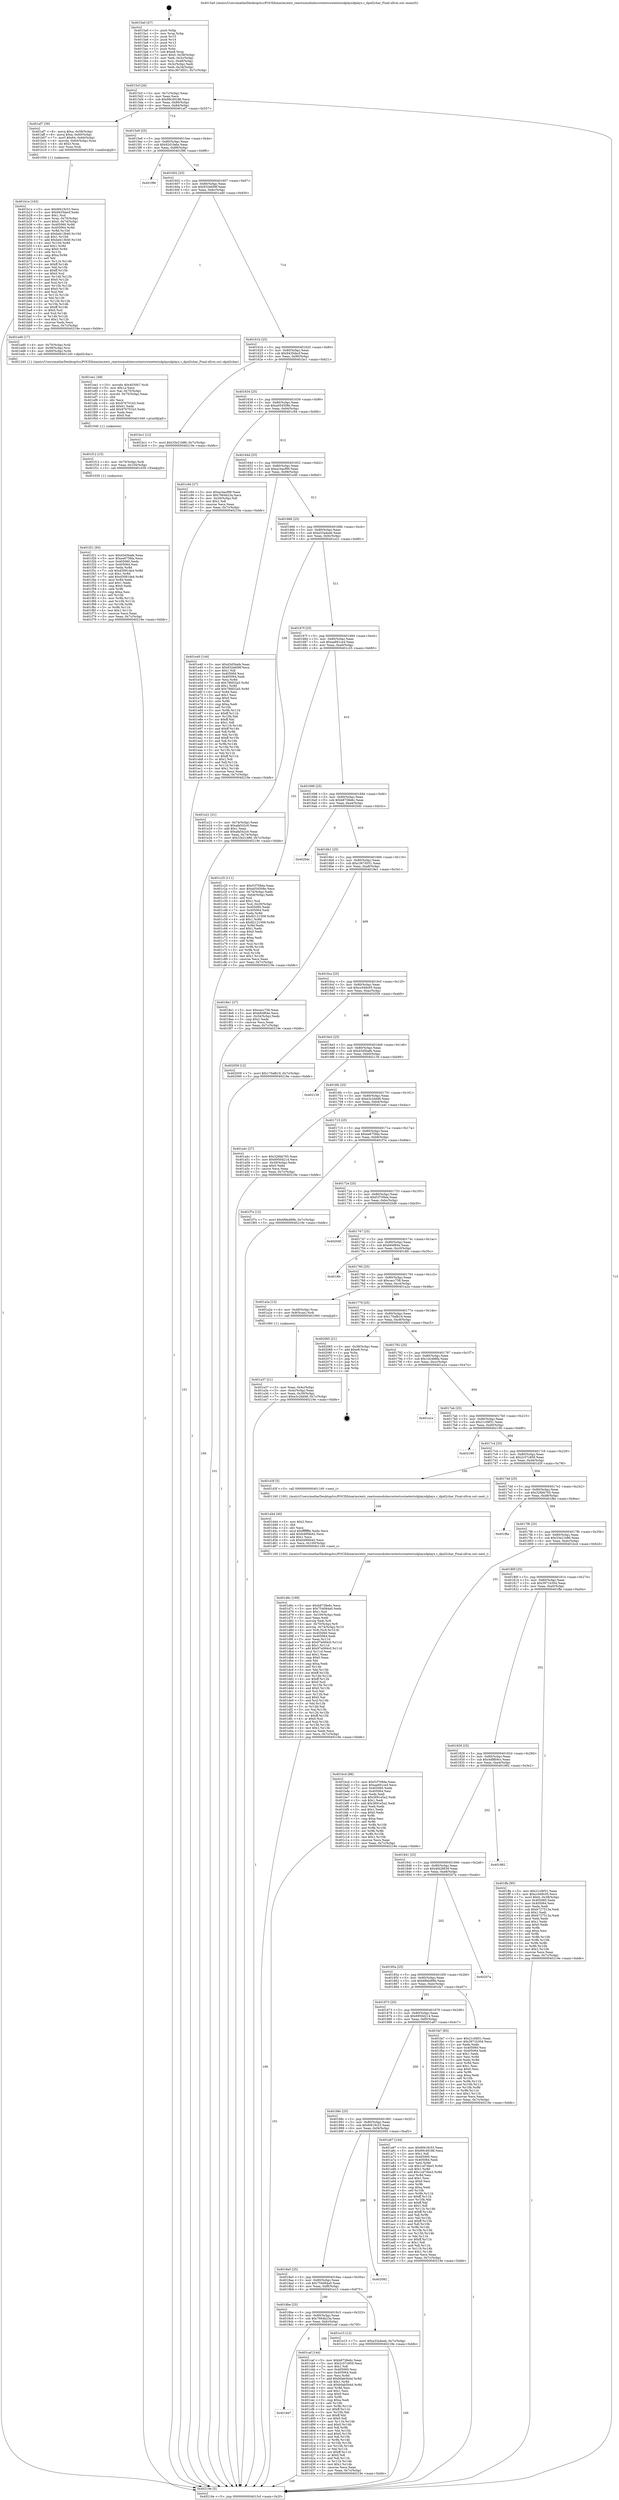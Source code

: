 digraph "0x4015a0" {
  label = "0x4015a0 (/mnt/c/Users/mathe/Desktop/tcc/POCII/binaries/extr_reactosmodulesrostestswinetestsdplayxdplayx.c_dpid2char_Final-ollvm.out::main(0))"
  labelloc = "t"
  node[shape=record]

  Entry [label="",width=0.3,height=0.3,shape=circle,fillcolor=black,style=filled]
  "0x4015cf" [label="{
     0x4015cf [26]\l
     | [instrs]\l
     &nbsp;&nbsp;0x4015cf \<+3\>: mov -0x7c(%rbp),%eax\l
     &nbsp;&nbsp;0x4015d2 \<+2\>: mov %eax,%ecx\l
     &nbsp;&nbsp;0x4015d4 \<+6\>: sub $0x89c49186,%ecx\l
     &nbsp;&nbsp;0x4015da \<+3\>: mov %eax,-0x80(%rbp)\l
     &nbsp;&nbsp;0x4015dd \<+6\>: mov %ecx,-0x84(%rbp)\l
     &nbsp;&nbsp;0x4015e3 \<+6\>: je 0000000000401af7 \<main+0x557\>\l
  }"]
  "0x401af7" [label="{
     0x401af7 [39]\l
     | [instrs]\l
     &nbsp;&nbsp;0x401af7 \<+8\>: movq $0xa,-0x58(%rbp)\l
     &nbsp;&nbsp;0x401aff \<+8\>: movq $0xa,-0x60(%rbp)\l
     &nbsp;&nbsp;0x401b07 \<+7\>: movl $0x64,-0x64(%rbp)\l
     &nbsp;&nbsp;0x401b0e \<+4\>: movslq -0x64(%rbp),%rax\l
     &nbsp;&nbsp;0x401b12 \<+4\>: shl $0x3,%rax\l
     &nbsp;&nbsp;0x401b16 \<+3\>: mov %rax,%rdi\l
     &nbsp;&nbsp;0x401b19 \<+5\>: call 0000000000401050 \<malloc@plt\>\l
     | [calls]\l
     &nbsp;&nbsp;0x401050 \{1\} (unknown)\l
  }"]
  "0x4015e9" [label="{
     0x4015e9 [25]\l
     | [instrs]\l
     &nbsp;&nbsp;0x4015e9 \<+5\>: jmp 00000000004015ee \<main+0x4e\>\l
     &nbsp;&nbsp;0x4015ee \<+3\>: mov -0x80(%rbp),%eax\l
     &nbsp;&nbsp;0x4015f1 \<+5\>: sub $0x92d1fa6a,%eax\l
     &nbsp;&nbsp;0x4015f6 \<+6\>: mov %eax,-0x88(%rbp)\l
     &nbsp;&nbsp;0x4015fc \<+6\>: je 0000000000401f96 \<main+0x9f6\>\l
  }"]
  Exit [label="",width=0.3,height=0.3,shape=circle,fillcolor=black,style=filled,peripheries=2]
  "0x401f96" [label="{
     0x401f96\l
  }", style=dashed]
  "0x401602" [label="{
     0x401602 [25]\l
     | [instrs]\l
     &nbsp;&nbsp;0x401602 \<+5\>: jmp 0000000000401607 \<main+0x67\>\l
     &nbsp;&nbsp;0x401607 \<+3\>: mov -0x80(%rbp),%eax\l
     &nbsp;&nbsp;0x40160a \<+5\>: sub $0x932e609f,%eax\l
     &nbsp;&nbsp;0x40160f \<+6\>: mov %eax,-0x8c(%rbp)\l
     &nbsp;&nbsp;0x401615 \<+6\>: je 0000000000401ed0 \<main+0x930\>\l
  }"]
  "0x401f21" [label="{
     0x401f21 [93]\l
     | [instrs]\l
     &nbsp;&nbsp;0x401f21 \<+5\>: mov $0xd3d5bafe,%eax\l
     &nbsp;&nbsp;0x401f26 \<+5\>: mov $0xee675fda,%ecx\l
     &nbsp;&nbsp;0x401f2b \<+7\>: mov 0x405060,%edx\l
     &nbsp;&nbsp;0x401f32 \<+7\>: mov 0x405064,%esi\l
     &nbsp;&nbsp;0x401f39 \<+3\>: mov %edx,%r8d\l
     &nbsp;&nbsp;0x401f3c \<+7\>: sub $0xd3081de4,%r8d\l
     &nbsp;&nbsp;0x401f43 \<+4\>: sub $0x1,%r8d\l
     &nbsp;&nbsp;0x401f47 \<+7\>: add $0xd3081de4,%r8d\l
     &nbsp;&nbsp;0x401f4e \<+4\>: imul %r8d,%edx\l
     &nbsp;&nbsp;0x401f52 \<+3\>: and $0x1,%edx\l
     &nbsp;&nbsp;0x401f55 \<+3\>: cmp $0x0,%edx\l
     &nbsp;&nbsp;0x401f58 \<+4\>: sete %r9b\l
     &nbsp;&nbsp;0x401f5c \<+3\>: cmp $0xa,%esi\l
     &nbsp;&nbsp;0x401f5f \<+4\>: setl %r10b\l
     &nbsp;&nbsp;0x401f63 \<+3\>: mov %r9b,%r11b\l
     &nbsp;&nbsp;0x401f66 \<+3\>: and %r10b,%r11b\l
     &nbsp;&nbsp;0x401f69 \<+3\>: xor %r10b,%r9b\l
     &nbsp;&nbsp;0x401f6c \<+3\>: or %r9b,%r11b\l
     &nbsp;&nbsp;0x401f6f \<+4\>: test $0x1,%r11b\l
     &nbsp;&nbsp;0x401f73 \<+3\>: cmovne %ecx,%eax\l
     &nbsp;&nbsp;0x401f76 \<+3\>: mov %eax,-0x7c(%rbp)\l
     &nbsp;&nbsp;0x401f79 \<+5\>: jmp 000000000040219e \<main+0xbfe\>\l
  }"]
  "0x401ed0" [label="{
     0x401ed0 [17]\l
     | [instrs]\l
     &nbsp;&nbsp;0x401ed0 \<+4\>: mov -0x70(%rbp),%rdi\l
     &nbsp;&nbsp;0x401ed4 \<+4\>: mov -0x58(%rbp),%rsi\l
     &nbsp;&nbsp;0x401ed8 \<+4\>: mov -0x60(%rbp),%rdx\l
     &nbsp;&nbsp;0x401edc \<+5\>: call 0000000000401240 \<dpid2char\>\l
     | [calls]\l
     &nbsp;&nbsp;0x401240 \{1\} (/mnt/c/Users/mathe/Desktop/tcc/POCII/binaries/extr_reactosmodulesrostestswinetestsdplayxdplayx.c_dpid2char_Final-ollvm.out::dpid2char)\l
  }"]
  "0x40161b" [label="{
     0x40161b [25]\l
     | [instrs]\l
     &nbsp;&nbsp;0x40161b \<+5\>: jmp 0000000000401620 \<main+0x80\>\l
     &nbsp;&nbsp;0x401620 \<+3\>: mov -0x80(%rbp),%eax\l
     &nbsp;&nbsp;0x401623 \<+5\>: sub $0x9435decf,%eax\l
     &nbsp;&nbsp;0x401628 \<+6\>: mov %eax,-0x90(%rbp)\l
     &nbsp;&nbsp;0x40162e \<+6\>: je 0000000000401bc1 \<main+0x621\>\l
  }"]
  "0x401f12" [label="{
     0x401f12 [15]\l
     | [instrs]\l
     &nbsp;&nbsp;0x401f12 \<+4\>: mov -0x70(%rbp),%rdi\l
     &nbsp;&nbsp;0x401f16 \<+6\>: mov %eax,-0x104(%rbp)\l
     &nbsp;&nbsp;0x401f1c \<+5\>: call 0000000000401030 \<free@plt\>\l
     | [calls]\l
     &nbsp;&nbsp;0x401030 \{1\} (unknown)\l
  }"]
  "0x401bc1" [label="{
     0x401bc1 [12]\l
     | [instrs]\l
     &nbsp;&nbsp;0x401bc1 \<+7\>: movl $0x33e21b86,-0x7c(%rbp)\l
     &nbsp;&nbsp;0x401bc8 \<+5\>: jmp 000000000040219e \<main+0xbfe\>\l
  }"]
  "0x401634" [label="{
     0x401634 [25]\l
     | [instrs]\l
     &nbsp;&nbsp;0x401634 \<+5\>: jmp 0000000000401639 \<main+0x99\>\l
     &nbsp;&nbsp;0x401639 \<+3\>: mov -0x80(%rbp),%eax\l
     &nbsp;&nbsp;0x40163c \<+5\>: sub $0xa054508e,%eax\l
     &nbsp;&nbsp;0x401641 \<+6\>: mov %eax,-0x94(%rbp)\l
     &nbsp;&nbsp;0x401647 \<+6\>: je 0000000000401c94 \<main+0x6f4\>\l
  }"]
  "0x401ee1" [label="{
     0x401ee1 [49]\l
     | [instrs]\l
     &nbsp;&nbsp;0x401ee1 \<+10\>: movabs $0x4030b7,%rdi\l
     &nbsp;&nbsp;0x401eeb \<+5\>: mov $0x1a,%ecx\l
     &nbsp;&nbsp;0x401ef0 \<+3\>: mov %al,-0x75(%rbp)\l
     &nbsp;&nbsp;0x401ef3 \<+4\>: movsbl -0x75(%rbp),%eax\l
     &nbsp;&nbsp;0x401ef7 \<+1\>: cltd\l
     &nbsp;&nbsp;0x401ef8 \<+2\>: idiv %ecx\l
     &nbsp;&nbsp;0x401efa \<+6\>: sub $0x976701b3,%edx\l
     &nbsp;&nbsp;0x401f00 \<+3\>: add $0x61,%edx\l
     &nbsp;&nbsp;0x401f03 \<+6\>: add $0x976701b3,%edx\l
     &nbsp;&nbsp;0x401f09 \<+2\>: mov %edx,%esi\l
     &nbsp;&nbsp;0x401f0b \<+2\>: mov $0x0,%al\l
     &nbsp;&nbsp;0x401f0d \<+5\>: call 0000000000401040 \<printf@plt\>\l
     | [calls]\l
     &nbsp;&nbsp;0x401040 \{1\} (unknown)\l
  }"]
  "0x401c94" [label="{
     0x401c94 [27]\l
     | [instrs]\l
     &nbsp;&nbsp;0x401c94 \<+5\>: mov $0xa24acf99,%eax\l
     &nbsp;&nbsp;0x401c99 \<+5\>: mov $0x7664b23a,%ecx\l
     &nbsp;&nbsp;0x401c9e \<+3\>: mov -0x29(%rbp),%dl\l
     &nbsp;&nbsp;0x401ca1 \<+3\>: test $0x1,%dl\l
     &nbsp;&nbsp;0x401ca4 \<+3\>: cmovne %ecx,%eax\l
     &nbsp;&nbsp;0x401ca7 \<+3\>: mov %eax,-0x7c(%rbp)\l
     &nbsp;&nbsp;0x401caa \<+5\>: jmp 000000000040219e \<main+0xbfe\>\l
  }"]
  "0x40164d" [label="{
     0x40164d [25]\l
     | [instrs]\l
     &nbsp;&nbsp;0x40164d \<+5\>: jmp 0000000000401652 \<main+0xb2\>\l
     &nbsp;&nbsp;0x401652 \<+3\>: mov -0x80(%rbp),%eax\l
     &nbsp;&nbsp;0x401655 \<+5\>: sub $0xa24acf99,%eax\l
     &nbsp;&nbsp;0x40165a \<+6\>: mov %eax,-0x98(%rbp)\l
     &nbsp;&nbsp;0x401660 \<+6\>: je 0000000000401e40 \<main+0x8a0\>\l
  }"]
  "0x401d6c" [label="{
     0x401d6c [169]\l
     | [instrs]\l
     &nbsp;&nbsp;0x401d6c \<+5\>: mov $0xb8738e6c,%ecx\l
     &nbsp;&nbsp;0x401d71 \<+5\>: mov $0x754084a0,%edx\l
     &nbsp;&nbsp;0x401d76 \<+3\>: mov $0x1,%sil\l
     &nbsp;&nbsp;0x401d79 \<+6\>: mov -0x100(%rbp),%edi\l
     &nbsp;&nbsp;0x401d7f \<+3\>: imul %eax,%edi\l
     &nbsp;&nbsp;0x401d82 \<+3\>: movslq %edi,%r8\l
     &nbsp;&nbsp;0x401d85 \<+4\>: mov -0x70(%rbp),%r9\l
     &nbsp;&nbsp;0x401d89 \<+4\>: movslq -0x74(%rbp),%r10\l
     &nbsp;&nbsp;0x401d8d \<+4\>: mov %r8,(%r9,%r10,8)\l
     &nbsp;&nbsp;0x401d91 \<+7\>: mov 0x405060,%eax\l
     &nbsp;&nbsp;0x401d98 \<+7\>: mov 0x405064,%edi\l
     &nbsp;&nbsp;0x401d9f \<+3\>: mov %eax,%r11d\l
     &nbsp;&nbsp;0x401da2 \<+7\>: sub $0x97a094c0,%r11d\l
     &nbsp;&nbsp;0x401da9 \<+4\>: sub $0x1,%r11d\l
     &nbsp;&nbsp;0x401dad \<+7\>: add $0x97a094c0,%r11d\l
     &nbsp;&nbsp;0x401db4 \<+4\>: imul %r11d,%eax\l
     &nbsp;&nbsp;0x401db8 \<+3\>: and $0x1,%eax\l
     &nbsp;&nbsp;0x401dbb \<+3\>: cmp $0x0,%eax\l
     &nbsp;&nbsp;0x401dbe \<+3\>: sete %bl\l
     &nbsp;&nbsp;0x401dc1 \<+3\>: cmp $0xa,%edi\l
     &nbsp;&nbsp;0x401dc4 \<+4\>: setl %r14b\l
     &nbsp;&nbsp;0x401dc8 \<+3\>: mov %bl,%r15b\l
     &nbsp;&nbsp;0x401dcb \<+4\>: xor $0xff,%r15b\l
     &nbsp;&nbsp;0x401dcf \<+3\>: mov %r14b,%r12b\l
     &nbsp;&nbsp;0x401dd2 \<+4\>: xor $0xff,%r12b\l
     &nbsp;&nbsp;0x401dd6 \<+4\>: xor $0x0,%sil\l
     &nbsp;&nbsp;0x401dda \<+3\>: mov %r15b,%r13b\l
     &nbsp;&nbsp;0x401ddd \<+4\>: and $0x0,%r13b\l
     &nbsp;&nbsp;0x401de1 \<+3\>: and %sil,%bl\l
     &nbsp;&nbsp;0x401de4 \<+3\>: mov %r12b,%al\l
     &nbsp;&nbsp;0x401de7 \<+2\>: and $0x0,%al\l
     &nbsp;&nbsp;0x401de9 \<+3\>: and %sil,%r14b\l
     &nbsp;&nbsp;0x401dec \<+3\>: or %bl,%r13b\l
     &nbsp;&nbsp;0x401def \<+3\>: or %r14b,%al\l
     &nbsp;&nbsp;0x401df2 \<+3\>: xor %al,%r13b\l
     &nbsp;&nbsp;0x401df5 \<+3\>: or %r12b,%r15b\l
     &nbsp;&nbsp;0x401df8 \<+4\>: xor $0xff,%r15b\l
     &nbsp;&nbsp;0x401dfc \<+4\>: or $0x0,%sil\l
     &nbsp;&nbsp;0x401e00 \<+3\>: and %sil,%r15b\l
     &nbsp;&nbsp;0x401e03 \<+3\>: or %r15b,%r13b\l
     &nbsp;&nbsp;0x401e06 \<+4\>: test $0x1,%r13b\l
     &nbsp;&nbsp;0x401e0a \<+3\>: cmovne %edx,%ecx\l
     &nbsp;&nbsp;0x401e0d \<+3\>: mov %ecx,-0x7c(%rbp)\l
     &nbsp;&nbsp;0x401e10 \<+5\>: jmp 000000000040219e \<main+0xbfe\>\l
  }"]
  "0x401e40" [label="{
     0x401e40 [144]\l
     | [instrs]\l
     &nbsp;&nbsp;0x401e40 \<+5\>: mov $0xd3d5bafe,%eax\l
     &nbsp;&nbsp;0x401e45 \<+5\>: mov $0x932e609f,%ecx\l
     &nbsp;&nbsp;0x401e4a \<+2\>: mov $0x1,%dl\l
     &nbsp;&nbsp;0x401e4c \<+7\>: mov 0x405060,%esi\l
     &nbsp;&nbsp;0x401e53 \<+7\>: mov 0x405064,%edi\l
     &nbsp;&nbsp;0x401e5a \<+3\>: mov %esi,%r8d\l
     &nbsp;&nbsp;0x401e5d \<+7\>: sub $0x78fd52a5,%r8d\l
     &nbsp;&nbsp;0x401e64 \<+4\>: sub $0x1,%r8d\l
     &nbsp;&nbsp;0x401e68 \<+7\>: add $0x78fd52a5,%r8d\l
     &nbsp;&nbsp;0x401e6f \<+4\>: imul %r8d,%esi\l
     &nbsp;&nbsp;0x401e73 \<+3\>: and $0x1,%esi\l
     &nbsp;&nbsp;0x401e76 \<+3\>: cmp $0x0,%esi\l
     &nbsp;&nbsp;0x401e79 \<+4\>: sete %r9b\l
     &nbsp;&nbsp;0x401e7d \<+3\>: cmp $0xa,%edi\l
     &nbsp;&nbsp;0x401e80 \<+4\>: setl %r10b\l
     &nbsp;&nbsp;0x401e84 \<+3\>: mov %r9b,%r11b\l
     &nbsp;&nbsp;0x401e87 \<+4\>: xor $0xff,%r11b\l
     &nbsp;&nbsp;0x401e8b \<+3\>: mov %r10b,%bl\l
     &nbsp;&nbsp;0x401e8e \<+3\>: xor $0xff,%bl\l
     &nbsp;&nbsp;0x401e91 \<+3\>: xor $0x1,%dl\l
     &nbsp;&nbsp;0x401e94 \<+3\>: mov %r11b,%r14b\l
     &nbsp;&nbsp;0x401e97 \<+4\>: and $0xff,%r14b\l
     &nbsp;&nbsp;0x401e9b \<+3\>: and %dl,%r9b\l
     &nbsp;&nbsp;0x401e9e \<+3\>: mov %bl,%r15b\l
     &nbsp;&nbsp;0x401ea1 \<+4\>: and $0xff,%r15b\l
     &nbsp;&nbsp;0x401ea5 \<+3\>: and %dl,%r10b\l
     &nbsp;&nbsp;0x401ea8 \<+3\>: or %r9b,%r14b\l
     &nbsp;&nbsp;0x401eab \<+3\>: or %r10b,%r15b\l
     &nbsp;&nbsp;0x401eae \<+3\>: xor %r15b,%r14b\l
     &nbsp;&nbsp;0x401eb1 \<+3\>: or %bl,%r11b\l
     &nbsp;&nbsp;0x401eb4 \<+4\>: xor $0xff,%r11b\l
     &nbsp;&nbsp;0x401eb8 \<+3\>: or $0x1,%dl\l
     &nbsp;&nbsp;0x401ebb \<+3\>: and %dl,%r11b\l
     &nbsp;&nbsp;0x401ebe \<+3\>: or %r11b,%r14b\l
     &nbsp;&nbsp;0x401ec1 \<+4\>: test $0x1,%r14b\l
     &nbsp;&nbsp;0x401ec5 \<+3\>: cmovne %ecx,%eax\l
     &nbsp;&nbsp;0x401ec8 \<+3\>: mov %eax,-0x7c(%rbp)\l
     &nbsp;&nbsp;0x401ecb \<+5\>: jmp 000000000040219e \<main+0xbfe\>\l
  }"]
  "0x401666" [label="{
     0x401666 [25]\l
     | [instrs]\l
     &nbsp;&nbsp;0x401666 \<+5\>: jmp 000000000040166b \<main+0xcb\>\l
     &nbsp;&nbsp;0x40166b \<+3\>: mov -0x80(%rbp),%eax\l
     &nbsp;&nbsp;0x40166e \<+5\>: sub $0xa33a4eab,%eax\l
     &nbsp;&nbsp;0x401673 \<+6\>: mov %eax,-0x9c(%rbp)\l
     &nbsp;&nbsp;0x401679 \<+6\>: je 0000000000401e21 \<main+0x881\>\l
  }"]
  "0x401d44" [label="{
     0x401d44 [40]\l
     | [instrs]\l
     &nbsp;&nbsp;0x401d44 \<+5\>: mov $0x2,%ecx\l
     &nbsp;&nbsp;0x401d49 \<+1\>: cltd\l
     &nbsp;&nbsp;0x401d4a \<+2\>: idiv %ecx\l
     &nbsp;&nbsp;0x401d4c \<+6\>: imul $0xfffffffe,%edx,%ecx\l
     &nbsp;&nbsp;0x401d52 \<+6\>: add $0xb49f4b42,%ecx\l
     &nbsp;&nbsp;0x401d58 \<+3\>: add $0x1,%ecx\l
     &nbsp;&nbsp;0x401d5b \<+6\>: sub $0xb49f4b42,%ecx\l
     &nbsp;&nbsp;0x401d61 \<+6\>: mov %ecx,-0x100(%rbp)\l
     &nbsp;&nbsp;0x401d67 \<+5\>: call 0000000000401160 \<next_i\>\l
     | [calls]\l
     &nbsp;&nbsp;0x401160 \{100\} (/mnt/c/Users/mathe/Desktop/tcc/POCII/binaries/extr_reactosmodulesrostestswinetestsdplayxdplayx.c_dpid2char_Final-ollvm.out::next_i)\l
  }"]
  "0x401e21" [label="{
     0x401e21 [31]\l
     | [instrs]\l
     &nbsp;&nbsp;0x401e21 \<+3\>: mov -0x74(%rbp),%eax\l
     &nbsp;&nbsp;0x401e24 \<+5\>: sub $0xafa542c0,%eax\l
     &nbsp;&nbsp;0x401e29 \<+3\>: add $0x1,%eax\l
     &nbsp;&nbsp;0x401e2c \<+5\>: add $0xafa542c0,%eax\l
     &nbsp;&nbsp;0x401e31 \<+3\>: mov %eax,-0x74(%rbp)\l
     &nbsp;&nbsp;0x401e34 \<+7\>: movl $0x33e21b86,-0x7c(%rbp)\l
     &nbsp;&nbsp;0x401e3b \<+5\>: jmp 000000000040219e \<main+0xbfe\>\l
  }"]
  "0x40167f" [label="{
     0x40167f [25]\l
     | [instrs]\l
     &nbsp;&nbsp;0x40167f \<+5\>: jmp 0000000000401684 \<main+0xe4\>\l
     &nbsp;&nbsp;0x401684 \<+3\>: mov -0x80(%rbp),%eax\l
     &nbsp;&nbsp;0x401687 \<+5\>: sub $0xaa691ce4,%eax\l
     &nbsp;&nbsp;0x40168c \<+6\>: mov %eax,-0xa0(%rbp)\l
     &nbsp;&nbsp;0x401692 \<+6\>: je 0000000000401c25 \<main+0x685\>\l
  }"]
  "0x4018d7" [label="{
     0x4018d7\l
  }", style=dashed]
  "0x401c25" [label="{
     0x401c25 [111]\l
     | [instrs]\l
     &nbsp;&nbsp;0x401c25 \<+5\>: mov $0xf1f709da,%eax\l
     &nbsp;&nbsp;0x401c2a \<+5\>: mov $0xa054508e,%ecx\l
     &nbsp;&nbsp;0x401c2f \<+3\>: mov -0x74(%rbp),%edx\l
     &nbsp;&nbsp;0x401c32 \<+3\>: cmp -0x64(%rbp),%edx\l
     &nbsp;&nbsp;0x401c35 \<+4\>: setl %sil\l
     &nbsp;&nbsp;0x401c39 \<+4\>: and $0x1,%sil\l
     &nbsp;&nbsp;0x401c3d \<+4\>: mov %sil,-0x29(%rbp)\l
     &nbsp;&nbsp;0x401c41 \<+7\>: mov 0x405060,%edx\l
     &nbsp;&nbsp;0x401c48 \<+7\>: mov 0x405064,%edi\l
     &nbsp;&nbsp;0x401c4f \<+3\>: mov %edx,%r8d\l
     &nbsp;&nbsp;0x401c52 \<+7\>: add $0x82121509,%r8d\l
     &nbsp;&nbsp;0x401c59 \<+4\>: sub $0x1,%r8d\l
     &nbsp;&nbsp;0x401c5d \<+7\>: sub $0x82121509,%r8d\l
     &nbsp;&nbsp;0x401c64 \<+4\>: imul %r8d,%edx\l
     &nbsp;&nbsp;0x401c68 \<+3\>: and $0x1,%edx\l
     &nbsp;&nbsp;0x401c6b \<+3\>: cmp $0x0,%edx\l
     &nbsp;&nbsp;0x401c6e \<+4\>: sete %sil\l
     &nbsp;&nbsp;0x401c72 \<+3\>: cmp $0xa,%edi\l
     &nbsp;&nbsp;0x401c75 \<+4\>: setl %r9b\l
     &nbsp;&nbsp;0x401c79 \<+3\>: mov %sil,%r10b\l
     &nbsp;&nbsp;0x401c7c \<+3\>: and %r9b,%r10b\l
     &nbsp;&nbsp;0x401c7f \<+3\>: xor %r9b,%sil\l
     &nbsp;&nbsp;0x401c82 \<+3\>: or %sil,%r10b\l
     &nbsp;&nbsp;0x401c85 \<+4\>: test $0x1,%r10b\l
     &nbsp;&nbsp;0x401c89 \<+3\>: cmovne %ecx,%eax\l
     &nbsp;&nbsp;0x401c8c \<+3\>: mov %eax,-0x7c(%rbp)\l
     &nbsp;&nbsp;0x401c8f \<+5\>: jmp 000000000040219e \<main+0xbfe\>\l
  }"]
  "0x401698" [label="{
     0x401698 [25]\l
     | [instrs]\l
     &nbsp;&nbsp;0x401698 \<+5\>: jmp 000000000040169d \<main+0xfd\>\l
     &nbsp;&nbsp;0x40169d \<+3\>: mov -0x80(%rbp),%eax\l
     &nbsp;&nbsp;0x4016a0 \<+5\>: sub $0xb8738e6c,%eax\l
     &nbsp;&nbsp;0x4016a5 \<+6\>: mov %eax,-0xa4(%rbp)\l
     &nbsp;&nbsp;0x4016ab \<+6\>: je 00000000004020dc \<main+0xb3c\>\l
  }"]
  "0x401caf" [label="{
     0x401caf [144]\l
     | [instrs]\l
     &nbsp;&nbsp;0x401caf \<+5\>: mov $0xb8738e6c,%eax\l
     &nbsp;&nbsp;0x401cb4 \<+5\>: mov $0x2c57c859,%ecx\l
     &nbsp;&nbsp;0x401cb9 \<+2\>: mov $0x1,%dl\l
     &nbsp;&nbsp;0x401cbb \<+7\>: mov 0x405060,%esi\l
     &nbsp;&nbsp;0x401cc2 \<+7\>: mov 0x405064,%edi\l
     &nbsp;&nbsp;0x401cc9 \<+3\>: mov %esi,%r8d\l
     &nbsp;&nbsp;0x401ccc \<+7\>: add $0xb0ab5b4d,%r8d\l
     &nbsp;&nbsp;0x401cd3 \<+4\>: sub $0x1,%r8d\l
     &nbsp;&nbsp;0x401cd7 \<+7\>: sub $0xb0ab5b4d,%r8d\l
     &nbsp;&nbsp;0x401cde \<+4\>: imul %r8d,%esi\l
     &nbsp;&nbsp;0x401ce2 \<+3\>: and $0x1,%esi\l
     &nbsp;&nbsp;0x401ce5 \<+3\>: cmp $0x0,%esi\l
     &nbsp;&nbsp;0x401ce8 \<+4\>: sete %r9b\l
     &nbsp;&nbsp;0x401cec \<+3\>: cmp $0xa,%edi\l
     &nbsp;&nbsp;0x401cef \<+4\>: setl %r10b\l
     &nbsp;&nbsp;0x401cf3 \<+3\>: mov %r9b,%r11b\l
     &nbsp;&nbsp;0x401cf6 \<+4\>: xor $0xff,%r11b\l
     &nbsp;&nbsp;0x401cfa \<+3\>: mov %r10b,%bl\l
     &nbsp;&nbsp;0x401cfd \<+3\>: xor $0xff,%bl\l
     &nbsp;&nbsp;0x401d00 \<+3\>: xor $0x0,%dl\l
     &nbsp;&nbsp;0x401d03 \<+3\>: mov %r11b,%r14b\l
     &nbsp;&nbsp;0x401d06 \<+4\>: and $0x0,%r14b\l
     &nbsp;&nbsp;0x401d0a \<+3\>: and %dl,%r9b\l
     &nbsp;&nbsp;0x401d0d \<+3\>: mov %bl,%r15b\l
     &nbsp;&nbsp;0x401d10 \<+4\>: and $0x0,%r15b\l
     &nbsp;&nbsp;0x401d14 \<+3\>: and %dl,%r10b\l
     &nbsp;&nbsp;0x401d17 \<+3\>: or %r9b,%r14b\l
     &nbsp;&nbsp;0x401d1a \<+3\>: or %r10b,%r15b\l
     &nbsp;&nbsp;0x401d1d \<+3\>: xor %r15b,%r14b\l
     &nbsp;&nbsp;0x401d20 \<+3\>: or %bl,%r11b\l
     &nbsp;&nbsp;0x401d23 \<+4\>: xor $0xff,%r11b\l
     &nbsp;&nbsp;0x401d27 \<+3\>: or $0x0,%dl\l
     &nbsp;&nbsp;0x401d2a \<+3\>: and %dl,%r11b\l
     &nbsp;&nbsp;0x401d2d \<+3\>: or %r11b,%r14b\l
     &nbsp;&nbsp;0x401d30 \<+4\>: test $0x1,%r14b\l
     &nbsp;&nbsp;0x401d34 \<+3\>: cmovne %ecx,%eax\l
     &nbsp;&nbsp;0x401d37 \<+3\>: mov %eax,-0x7c(%rbp)\l
     &nbsp;&nbsp;0x401d3a \<+5\>: jmp 000000000040219e \<main+0xbfe\>\l
  }"]
  "0x4020dc" [label="{
     0x4020dc\l
  }", style=dashed]
  "0x4016b1" [label="{
     0x4016b1 [25]\l
     | [instrs]\l
     &nbsp;&nbsp;0x4016b1 \<+5\>: jmp 00000000004016b6 \<main+0x116\>\l
     &nbsp;&nbsp;0x4016b6 \<+3\>: mov -0x80(%rbp),%eax\l
     &nbsp;&nbsp;0x4016b9 \<+5\>: sub $0xc367d551,%eax\l
     &nbsp;&nbsp;0x4016be \<+6\>: mov %eax,-0xa8(%rbp)\l
     &nbsp;&nbsp;0x4016c4 \<+6\>: je 00000000004018e1 \<main+0x341\>\l
  }"]
  "0x4018be" [label="{
     0x4018be [25]\l
     | [instrs]\l
     &nbsp;&nbsp;0x4018be \<+5\>: jmp 00000000004018c3 \<main+0x323\>\l
     &nbsp;&nbsp;0x4018c3 \<+3\>: mov -0x80(%rbp),%eax\l
     &nbsp;&nbsp;0x4018c6 \<+5\>: sub $0x7664b23a,%eax\l
     &nbsp;&nbsp;0x4018cb \<+6\>: mov %eax,-0xfc(%rbp)\l
     &nbsp;&nbsp;0x4018d1 \<+6\>: je 0000000000401caf \<main+0x70f\>\l
  }"]
  "0x4018e1" [label="{
     0x4018e1 [27]\l
     | [instrs]\l
     &nbsp;&nbsp;0x4018e1 \<+5\>: mov $0xcacc758,%eax\l
     &nbsp;&nbsp;0x4018e6 \<+5\>: mov $0xb64f64e,%ecx\l
     &nbsp;&nbsp;0x4018eb \<+3\>: mov -0x34(%rbp),%edx\l
     &nbsp;&nbsp;0x4018ee \<+3\>: cmp $0x2,%edx\l
     &nbsp;&nbsp;0x4018f1 \<+3\>: cmovne %ecx,%eax\l
     &nbsp;&nbsp;0x4018f4 \<+3\>: mov %eax,-0x7c(%rbp)\l
     &nbsp;&nbsp;0x4018f7 \<+5\>: jmp 000000000040219e \<main+0xbfe\>\l
  }"]
  "0x4016ca" [label="{
     0x4016ca [25]\l
     | [instrs]\l
     &nbsp;&nbsp;0x4016ca \<+5\>: jmp 00000000004016cf \<main+0x12f\>\l
     &nbsp;&nbsp;0x4016cf \<+3\>: mov -0x80(%rbp),%eax\l
     &nbsp;&nbsp;0x4016d2 \<+5\>: sub $0xcc049c05,%eax\l
     &nbsp;&nbsp;0x4016d7 \<+6\>: mov %eax,-0xac(%rbp)\l
     &nbsp;&nbsp;0x4016dd \<+6\>: je 0000000000402059 \<main+0xab9\>\l
  }"]
  "0x40219e" [label="{
     0x40219e [5]\l
     | [instrs]\l
     &nbsp;&nbsp;0x40219e \<+5\>: jmp 00000000004015cf \<main+0x2f\>\l
  }"]
  "0x4015a0" [label="{
     0x4015a0 [47]\l
     | [instrs]\l
     &nbsp;&nbsp;0x4015a0 \<+1\>: push %rbp\l
     &nbsp;&nbsp;0x4015a1 \<+3\>: mov %rsp,%rbp\l
     &nbsp;&nbsp;0x4015a4 \<+2\>: push %r15\l
     &nbsp;&nbsp;0x4015a6 \<+2\>: push %r14\l
     &nbsp;&nbsp;0x4015a8 \<+2\>: push %r13\l
     &nbsp;&nbsp;0x4015aa \<+2\>: push %r12\l
     &nbsp;&nbsp;0x4015ac \<+1\>: push %rbx\l
     &nbsp;&nbsp;0x4015ad \<+7\>: sub $0xe8,%rsp\l
     &nbsp;&nbsp;0x4015b4 \<+7\>: movl $0x0,-0x38(%rbp)\l
     &nbsp;&nbsp;0x4015bb \<+3\>: mov %edi,-0x3c(%rbp)\l
     &nbsp;&nbsp;0x4015be \<+4\>: mov %rsi,-0x48(%rbp)\l
     &nbsp;&nbsp;0x4015c2 \<+3\>: mov -0x3c(%rbp),%edi\l
     &nbsp;&nbsp;0x4015c5 \<+3\>: mov %edi,-0x34(%rbp)\l
     &nbsp;&nbsp;0x4015c8 \<+7\>: movl $0xc367d551,-0x7c(%rbp)\l
  }"]
  "0x401e15" [label="{
     0x401e15 [12]\l
     | [instrs]\l
     &nbsp;&nbsp;0x401e15 \<+7\>: movl $0xa33a4eab,-0x7c(%rbp)\l
     &nbsp;&nbsp;0x401e1c \<+5\>: jmp 000000000040219e \<main+0xbfe\>\l
  }"]
  "0x402059" [label="{
     0x402059 [12]\l
     | [instrs]\l
     &nbsp;&nbsp;0x402059 \<+7\>: movl $0x170afb19,-0x7c(%rbp)\l
     &nbsp;&nbsp;0x402060 \<+5\>: jmp 000000000040219e \<main+0xbfe\>\l
  }"]
  "0x4016e3" [label="{
     0x4016e3 [25]\l
     | [instrs]\l
     &nbsp;&nbsp;0x4016e3 \<+5\>: jmp 00000000004016e8 \<main+0x148\>\l
     &nbsp;&nbsp;0x4016e8 \<+3\>: mov -0x80(%rbp),%eax\l
     &nbsp;&nbsp;0x4016eb \<+5\>: sub $0xd3d5bafe,%eax\l
     &nbsp;&nbsp;0x4016f0 \<+6\>: mov %eax,-0xb0(%rbp)\l
     &nbsp;&nbsp;0x4016f6 \<+6\>: je 0000000000402139 \<main+0xb99\>\l
  }"]
  "0x4018a5" [label="{
     0x4018a5 [25]\l
     | [instrs]\l
     &nbsp;&nbsp;0x4018a5 \<+5\>: jmp 00000000004018aa \<main+0x30a\>\l
     &nbsp;&nbsp;0x4018aa \<+3\>: mov -0x80(%rbp),%eax\l
     &nbsp;&nbsp;0x4018ad \<+5\>: sub $0x754084a0,%eax\l
     &nbsp;&nbsp;0x4018b2 \<+6\>: mov %eax,-0xf8(%rbp)\l
     &nbsp;&nbsp;0x4018b8 \<+6\>: je 0000000000401e15 \<main+0x875\>\l
  }"]
  "0x402139" [label="{
     0x402139\l
  }", style=dashed]
  "0x4016fc" [label="{
     0x4016fc [25]\l
     | [instrs]\l
     &nbsp;&nbsp;0x4016fc \<+5\>: jmp 0000000000401701 \<main+0x161\>\l
     &nbsp;&nbsp;0x401701 \<+3\>: mov -0x80(%rbp),%eax\l
     &nbsp;&nbsp;0x401704 \<+5\>: sub $0xe3c2dd48,%eax\l
     &nbsp;&nbsp;0x401709 \<+6\>: mov %eax,-0xb4(%rbp)\l
     &nbsp;&nbsp;0x40170f \<+6\>: je 0000000000401a4c \<main+0x4ac\>\l
  }"]
  "0x402092" [label="{
     0x402092\l
  }", style=dashed]
  "0x401a4c" [label="{
     0x401a4c [27]\l
     | [instrs]\l
     &nbsp;&nbsp;0x401a4c \<+5\>: mov $0x326bb765,%eax\l
     &nbsp;&nbsp;0x401a51 \<+5\>: mov $0x6950d214,%ecx\l
     &nbsp;&nbsp;0x401a56 \<+3\>: mov -0x30(%rbp),%edx\l
     &nbsp;&nbsp;0x401a59 \<+3\>: cmp $0x0,%edx\l
     &nbsp;&nbsp;0x401a5c \<+3\>: cmove %ecx,%eax\l
     &nbsp;&nbsp;0x401a5f \<+3\>: mov %eax,-0x7c(%rbp)\l
     &nbsp;&nbsp;0x401a62 \<+5\>: jmp 000000000040219e \<main+0xbfe\>\l
  }"]
  "0x401715" [label="{
     0x401715 [25]\l
     | [instrs]\l
     &nbsp;&nbsp;0x401715 \<+5\>: jmp 000000000040171a \<main+0x17a\>\l
     &nbsp;&nbsp;0x40171a \<+3\>: mov -0x80(%rbp),%eax\l
     &nbsp;&nbsp;0x40171d \<+5\>: sub $0xee675fda,%eax\l
     &nbsp;&nbsp;0x401722 \<+6\>: mov %eax,-0xb8(%rbp)\l
     &nbsp;&nbsp;0x401728 \<+6\>: je 0000000000401f7e \<main+0x9de\>\l
  }"]
  "0x401b1e" [label="{
     0x401b1e [163]\l
     | [instrs]\l
     &nbsp;&nbsp;0x401b1e \<+5\>: mov $0x6f419c53,%ecx\l
     &nbsp;&nbsp;0x401b23 \<+5\>: mov $0x9435decf,%edx\l
     &nbsp;&nbsp;0x401b28 \<+3\>: mov $0x1,%sil\l
     &nbsp;&nbsp;0x401b2b \<+4\>: mov %rax,-0x70(%rbp)\l
     &nbsp;&nbsp;0x401b2f \<+7\>: movl $0x0,-0x74(%rbp)\l
     &nbsp;&nbsp;0x401b36 \<+8\>: mov 0x405060,%r8d\l
     &nbsp;&nbsp;0x401b3e \<+8\>: mov 0x405064,%r9d\l
     &nbsp;&nbsp;0x401b46 \<+3\>: mov %r8d,%r10d\l
     &nbsp;&nbsp;0x401b49 \<+7\>: sub $0xbeb13b40,%r10d\l
     &nbsp;&nbsp;0x401b50 \<+4\>: sub $0x1,%r10d\l
     &nbsp;&nbsp;0x401b54 \<+7\>: add $0xbeb13b40,%r10d\l
     &nbsp;&nbsp;0x401b5b \<+4\>: imul %r10d,%r8d\l
     &nbsp;&nbsp;0x401b5f \<+4\>: and $0x1,%r8d\l
     &nbsp;&nbsp;0x401b63 \<+4\>: cmp $0x0,%r8d\l
     &nbsp;&nbsp;0x401b67 \<+4\>: sete %r11b\l
     &nbsp;&nbsp;0x401b6b \<+4\>: cmp $0xa,%r9d\l
     &nbsp;&nbsp;0x401b6f \<+3\>: setl %bl\l
     &nbsp;&nbsp;0x401b72 \<+3\>: mov %r11b,%r14b\l
     &nbsp;&nbsp;0x401b75 \<+4\>: xor $0xff,%r14b\l
     &nbsp;&nbsp;0x401b79 \<+3\>: mov %bl,%r15b\l
     &nbsp;&nbsp;0x401b7c \<+4\>: xor $0xff,%r15b\l
     &nbsp;&nbsp;0x401b80 \<+4\>: xor $0x0,%sil\l
     &nbsp;&nbsp;0x401b84 \<+3\>: mov %r14b,%r12b\l
     &nbsp;&nbsp;0x401b87 \<+4\>: and $0x0,%r12b\l
     &nbsp;&nbsp;0x401b8b \<+3\>: and %sil,%r11b\l
     &nbsp;&nbsp;0x401b8e \<+3\>: mov %r15b,%r13b\l
     &nbsp;&nbsp;0x401b91 \<+4\>: and $0x0,%r13b\l
     &nbsp;&nbsp;0x401b95 \<+3\>: and %sil,%bl\l
     &nbsp;&nbsp;0x401b98 \<+3\>: or %r11b,%r12b\l
     &nbsp;&nbsp;0x401b9b \<+3\>: or %bl,%r13b\l
     &nbsp;&nbsp;0x401b9e \<+3\>: xor %r13b,%r12b\l
     &nbsp;&nbsp;0x401ba1 \<+3\>: or %r15b,%r14b\l
     &nbsp;&nbsp;0x401ba4 \<+4\>: xor $0xff,%r14b\l
     &nbsp;&nbsp;0x401ba8 \<+4\>: or $0x0,%sil\l
     &nbsp;&nbsp;0x401bac \<+3\>: and %sil,%r14b\l
     &nbsp;&nbsp;0x401baf \<+3\>: or %r14b,%r12b\l
     &nbsp;&nbsp;0x401bb2 \<+4\>: test $0x1,%r12b\l
     &nbsp;&nbsp;0x401bb6 \<+3\>: cmovne %edx,%ecx\l
     &nbsp;&nbsp;0x401bb9 \<+3\>: mov %ecx,-0x7c(%rbp)\l
     &nbsp;&nbsp;0x401bbc \<+5\>: jmp 000000000040219e \<main+0xbfe\>\l
  }"]
  "0x401f7e" [label="{
     0x401f7e [12]\l
     | [instrs]\l
     &nbsp;&nbsp;0x401f7e \<+7\>: movl $0x68fa489b,-0x7c(%rbp)\l
     &nbsp;&nbsp;0x401f85 \<+5\>: jmp 000000000040219e \<main+0xbfe\>\l
  }"]
  "0x40172e" [label="{
     0x40172e [25]\l
     | [instrs]\l
     &nbsp;&nbsp;0x40172e \<+5\>: jmp 0000000000401733 \<main+0x193\>\l
     &nbsp;&nbsp;0x401733 \<+3\>: mov -0x80(%rbp),%eax\l
     &nbsp;&nbsp;0x401736 \<+5\>: sub $0xf1f709da,%eax\l
     &nbsp;&nbsp;0x40173b \<+6\>: mov %eax,-0xbc(%rbp)\l
     &nbsp;&nbsp;0x401741 \<+6\>: je 00000000004020d0 \<main+0xb30\>\l
  }"]
  "0x40188c" [label="{
     0x40188c [25]\l
     | [instrs]\l
     &nbsp;&nbsp;0x40188c \<+5\>: jmp 0000000000401891 \<main+0x2f1\>\l
     &nbsp;&nbsp;0x401891 \<+3\>: mov -0x80(%rbp),%eax\l
     &nbsp;&nbsp;0x401894 \<+5\>: sub $0x6f419c53,%eax\l
     &nbsp;&nbsp;0x401899 \<+6\>: mov %eax,-0xf4(%rbp)\l
     &nbsp;&nbsp;0x40189f \<+6\>: je 0000000000402092 \<main+0xaf2\>\l
  }"]
  "0x4020d0" [label="{
     0x4020d0\l
  }", style=dashed]
  "0x401747" [label="{
     0x401747 [25]\l
     | [instrs]\l
     &nbsp;&nbsp;0x401747 \<+5\>: jmp 000000000040174c \<main+0x1ac\>\l
     &nbsp;&nbsp;0x40174c \<+3\>: mov -0x80(%rbp),%eax\l
     &nbsp;&nbsp;0x40174f \<+5\>: sub $0xb64f64e,%eax\l
     &nbsp;&nbsp;0x401754 \<+6\>: mov %eax,-0xc0(%rbp)\l
     &nbsp;&nbsp;0x40175a \<+6\>: je 00000000004018fc \<main+0x35c\>\l
  }"]
  "0x401a67" [label="{
     0x401a67 [144]\l
     | [instrs]\l
     &nbsp;&nbsp;0x401a67 \<+5\>: mov $0x6f419c53,%eax\l
     &nbsp;&nbsp;0x401a6c \<+5\>: mov $0x89c49186,%ecx\l
     &nbsp;&nbsp;0x401a71 \<+2\>: mov $0x1,%dl\l
     &nbsp;&nbsp;0x401a73 \<+7\>: mov 0x405060,%esi\l
     &nbsp;&nbsp;0x401a7a \<+7\>: mov 0x405064,%edi\l
     &nbsp;&nbsp;0x401a81 \<+3\>: mov %esi,%r8d\l
     &nbsp;&nbsp;0x401a84 \<+7\>: sub $0x1cd74be3,%r8d\l
     &nbsp;&nbsp;0x401a8b \<+4\>: sub $0x1,%r8d\l
     &nbsp;&nbsp;0x401a8f \<+7\>: add $0x1cd74be3,%r8d\l
     &nbsp;&nbsp;0x401a96 \<+4\>: imul %r8d,%esi\l
     &nbsp;&nbsp;0x401a9a \<+3\>: and $0x1,%esi\l
     &nbsp;&nbsp;0x401a9d \<+3\>: cmp $0x0,%esi\l
     &nbsp;&nbsp;0x401aa0 \<+4\>: sete %r9b\l
     &nbsp;&nbsp;0x401aa4 \<+3\>: cmp $0xa,%edi\l
     &nbsp;&nbsp;0x401aa7 \<+4\>: setl %r10b\l
     &nbsp;&nbsp;0x401aab \<+3\>: mov %r9b,%r11b\l
     &nbsp;&nbsp;0x401aae \<+4\>: xor $0xff,%r11b\l
     &nbsp;&nbsp;0x401ab2 \<+3\>: mov %r10b,%bl\l
     &nbsp;&nbsp;0x401ab5 \<+3\>: xor $0xff,%bl\l
     &nbsp;&nbsp;0x401ab8 \<+3\>: xor $0x1,%dl\l
     &nbsp;&nbsp;0x401abb \<+3\>: mov %r11b,%r14b\l
     &nbsp;&nbsp;0x401abe \<+4\>: and $0xff,%r14b\l
     &nbsp;&nbsp;0x401ac2 \<+3\>: and %dl,%r9b\l
     &nbsp;&nbsp;0x401ac5 \<+3\>: mov %bl,%r15b\l
     &nbsp;&nbsp;0x401ac8 \<+4\>: and $0xff,%r15b\l
     &nbsp;&nbsp;0x401acc \<+3\>: and %dl,%r10b\l
     &nbsp;&nbsp;0x401acf \<+3\>: or %r9b,%r14b\l
     &nbsp;&nbsp;0x401ad2 \<+3\>: or %r10b,%r15b\l
     &nbsp;&nbsp;0x401ad5 \<+3\>: xor %r15b,%r14b\l
     &nbsp;&nbsp;0x401ad8 \<+3\>: or %bl,%r11b\l
     &nbsp;&nbsp;0x401adb \<+4\>: xor $0xff,%r11b\l
     &nbsp;&nbsp;0x401adf \<+3\>: or $0x1,%dl\l
     &nbsp;&nbsp;0x401ae2 \<+3\>: and %dl,%r11b\l
     &nbsp;&nbsp;0x401ae5 \<+3\>: or %r11b,%r14b\l
     &nbsp;&nbsp;0x401ae8 \<+4\>: test $0x1,%r14b\l
     &nbsp;&nbsp;0x401aec \<+3\>: cmovne %ecx,%eax\l
     &nbsp;&nbsp;0x401aef \<+3\>: mov %eax,-0x7c(%rbp)\l
     &nbsp;&nbsp;0x401af2 \<+5\>: jmp 000000000040219e \<main+0xbfe\>\l
  }"]
  "0x4018fc" [label="{
     0x4018fc\l
  }", style=dashed]
  "0x401760" [label="{
     0x401760 [25]\l
     | [instrs]\l
     &nbsp;&nbsp;0x401760 \<+5\>: jmp 0000000000401765 \<main+0x1c5\>\l
     &nbsp;&nbsp;0x401765 \<+3\>: mov -0x80(%rbp),%eax\l
     &nbsp;&nbsp;0x401768 \<+5\>: sub $0xcacc758,%eax\l
     &nbsp;&nbsp;0x40176d \<+6\>: mov %eax,-0xc4(%rbp)\l
     &nbsp;&nbsp;0x401773 \<+6\>: je 0000000000401a2a \<main+0x48a\>\l
  }"]
  "0x401873" [label="{
     0x401873 [25]\l
     | [instrs]\l
     &nbsp;&nbsp;0x401873 \<+5\>: jmp 0000000000401878 \<main+0x2d8\>\l
     &nbsp;&nbsp;0x401878 \<+3\>: mov -0x80(%rbp),%eax\l
     &nbsp;&nbsp;0x40187b \<+5\>: sub $0x6950d214,%eax\l
     &nbsp;&nbsp;0x401880 \<+6\>: mov %eax,-0xf0(%rbp)\l
     &nbsp;&nbsp;0x401886 \<+6\>: je 0000000000401a67 \<main+0x4c7\>\l
  }"]
  "0x401a2a" [label="{
     0x401a2a [13]\l
     | [instrs]\l
     &nbsp;&nbsp;0x401a2a \<+4\>: mov -0x48(%rbp),%rax\l
     &nbsp;&nbsp;0x401a2e \<+4\>: mov 0x8(%rax),%rdi\l
     &nbsp;&nbsp;0x401a32 \<+5\>: call 0000000000401060 \<atoi@plt\>\l
     | [calls]\l
     &nbsp;&nbsp;0x401060 \{1\} (unknown)\l
  }"]
  "0x401779" [label="{
     0x401779 [25]\l
     | [instrs]\l
     &nbsp;&nbsp;0x401779 \<+5\>: jmp 000000000040177e \<main+0x1de\>\l
     &nbsp;&nbsp;0x40177e \<+3\>: mov -0x80(%rbp),%eax\l
     &nbsp;&nbsp;0x401781 \<+5\>: sub $0x170afb19,%eax\l
     &nbsp;&nbsp;0x401786 \<+6\>: mov %eax,-0xc8(%rbp)\l
     &nbsp;&nbsp;0x40178c \<+6\>: je 0000000000402065 \<main+0xac5\>\l
  }"]
  "0x401a37" [label="{
     0x401a37 [21]\l
     | [instrs]\l
     &nbsp;&nbsp;0x401a37 \<+3\>: mov %eax,-0x4c(%rbp)\l
     &nbsp;&nbsp;0x401a3a \<+3\>: mov -0x4c(%rbp),%eax\l
     &nbsp;&nbsp;0x401a3d \<+3\>: mov %eax,-0x30(%rbp)\l
     &nbsp;&nbsp;0x401a40 \<+7\>: movl $0xe3c2dd48,-0x7c(%rbp)\l
     &nbsp;&nbsp;0x401a47 \<+5\>: jmp 000000000040219e \<main+0xbfe\>\l
  }"]
  "0x401fa7" [label="{
     0x401fa7 [83]\l
     | [instrs]\l
     &nbsp;&nbsp;0x401fa7 \<+5\>: mov $0x21cf4f31,%eax\l
     &nbsp;&nbsp;0x401fac \<+5\>: mov $0x3971b304,%ecx\l
     &nbsp;&nbsp;0x401fb1 \<+2\>: xor %edx,%edx\l
     &nbsp;&nbsp;0x401fb3 \<+7\>: mov 0x405060,%esi\l
     &nbsp;&nbsp;0x401fba \<+7\>: mov 0x405064,%edi\l
     &nbsp;&nbsp;0x401fc1 \<+3\>: sub $0x1,%edx\l
     &nbsp;&nbsp;0x401fc4 \<+3\>: mov %esi,%r8d\l
     &nbsp;&nbsp;0x401fc7 \<+3\>: add %edx,%r8d\l
     &nbsp;&nbsp;0x401fca \<+4\>: imul %r8d,%esi\l
     &nbsp;&nbsp;0x401fce \<+3\>: and $0x1,%esi\l
     &nbsp;&nbsp;0x401fd1 \<+3\>: cmp $0x0,%esi\l
     &nbsp;&nbsp;0x401fd4 \<+4\>: sete %r9b\l
     &nbsp;&nbsp;0x401fd8 \<+3\>: cmp $0xa,%edi\l
     &nbsp;&nbsp;0x401fdb \<+4\>: setl %r10b\l
     &nbsp;&nbsp;0x401fdf \<+3\>: mov %r9b,%r11b\l
     &nbsp;&nbsp;0x401fe2 \<+3\>: and %r10b,%r11b\l
     &nbsp;&nbsp;0x401fe5 \<+3\>: xor %r10b,%r9b\l
     &nbsp;&nbsp;0x401fe8 \<+3\>: or %r9b,%r11b\l
     &nbsp;&nbsp;0x401feb \<+4\>: test $0x1,%r11b\l
     &nbsp;&nbsp;0x401fef \<+3\>: cmovne %ecx,%eax\l
     &nbsp;&nbsp;0x401ff2 \<+3\>: mov %eax,-0x7c(%rbp)\l
     &nbsp;&nbsp;0x401ff5 \<+5\>: jmp 000000000040219e \<main+0xbfe\>\l
  }"]
  "0x402065" [label="{
     0x402065 [21]\l
     | [instrs]\l
     &nbsp;&nbsp;0x402065 \<+3\>: mov -0x38(%rbp),%eax\l
     &nbsp;&nbsp;0x402068 \<+7\>: add $0xe8,%rsp\l
     &nbsp;&nbsp;0x40206f \<+1\>: pop %rbx\l
     &nbsp;&nbsp;0x402070 \<+2\>: pop %r12\l
     &nbsp;&nbsp;0x402072 \<+2\>: pop %r13\l
     &nbsp;&nbsp;0x402074 \<+2\>: pop %r14\l
     &nbsp;&nbsp;0x402076 \<+2\>: pop %r15\l
     &nbsp;&nbsp;0x402078 \<+1\>: pop %rbp\l
     &nbsp;&nbsp;0x402079 \<+1\>: ret\l
  }"]
  "0x401792" [label="{
     0x401792 [25]\l
     | [instrs]\l
     &nbsp;&nbsp;0x401792 \<+5\>: jmp 0000000000401797 \<main+0x1f7\>\l
     &nbsp;&nbsp;0x401797 \<+3\>: mov -0x80(%rbp),%eax\l
     &nbsp;&nbsp;0x40179a \<+5\>: sub $0x1dc488fa,%eax\l
     &nbsp;&nbsp;0x40179f \<+6\>: mov %eax,-0xcc(%rbp)\l
     &nbsp;&nbsp;0x4017a5 \<+6\>: je 0000000000401a1e \<main+0x47e\>\l
  }"]
  "0x40185a" [label="{
     0x40185a [25]\l
     | [instrs]\l
     &nbsp;&nbsp;0x40185a \<+5\>: jmp 000000000040185f \<main+0x2bf\>\l
     &nbsp;&nbsp;0x40185f \<+3\>: mov -0x80(%rbp),%eax\l
     &nbsp;&nbsp;0x401862 \<+5\>: sub $0x68fa489b,%eax\l
     &nbsp;&nbsp;0x401867 \<+6\>: mov %eax,-0xec(%rbp)\l
     &nbsp;&nbsp;0x40186d \<+6\>: je 0000000000401fa7 \<main+0xa07\>\l
  }"]
  "0x401a1e" [label="{
     0x401a1e\l
  }", style=dashed]
  "0x4017ab" [label="{
     0x4017ab [25]\l
     | [instrs]\l
     &nbsp;&nbsp;0x4017ab \<+5\>: jmp 00000000004017b0 \<main+0x210\>\l
     &nbsp;&nbsp;0x4017b0 \<+3\>: mov -0x80(%rbp),%eax\l
     &nbsp;&nbsp;0x4017b3 \<+5\>: sub $0x21cf4f31,%eax\l
     &nbsp;&nbsp;0x4017b8 \<+6\>: mov %eax,-0xd0(%rbp)\l
     &nbsp;&nbsp;0x4017be \<+6\>: je 0000000000402190 \<main+0xbf0\>\l
  }"]
  "0x40207a" [label="{
     0x40207a\l
  }", style=dashed]
  "0x402190" [label="{
     0x402190\l
  }", style=dashed]
  "0x4017c4" [label="{
     0x4017c4 [25]\l
     | [instrs]\l
     &nbsp;&nbsp;0x4017c4 \<+5\>: jmp 00000000004017c9 \<main+0x229\>\l
     &nbsp;&nbsp;0x4017c9 \<+3\>: mov -0x80(%rbp),%eax\l
     &nbsp;&nbsp;0x4017cc \<+5\>: sub $0x2c57c859,%eax\l
     &nbsp;&nbsp;0x4017d1 \<+6\>: mov %eax,-0xd4(%rbp)\l
     &nbsp;&nbsp;0x4017d7 \<+6\>: je 0000000000401d3f \<main+0x79f\>\l
  }"]
  "0x401841" [label="{
     0x401841 [25]\l
     | [instrs]\l
     &nbsp;&nbsp;0x401841 \<+5\>: jmp 0000000000401846 \<main+0x2a6\>\l
     &nbsp;&nbsp;0x401846 \<+3\>: mov -0x80(%rbp),%eax\l
     &nbsp;&nbsp;0x401849 \<+5\>: sub $0x4f428638,%eax\l
     &nbsp;&nbsp;0x40184e \<+6\>: mov %eax,-0xe8(%rbp)\l
     &nbsp;&nbsp;0x401854 \<+6\>: je 000000000040207a \<main+0xada\>\l
  }"]
  "0x401d3f" [label="{
     0x401d3f [5]\l
     | [instrs]\l
     &nbsp;&nbsp;0x401d3f \<+5\>: call 0000000000401160 \<next_i\>\l
     | [calls]\l
     &nbsp;&nbsp;0x401160 \{100\} (/mnt/c/Users/mathe/Desktop/tcc/POCII/binaries/extr_reactosmodulesrostestswinetestsdplayxdplayx.c_dpid2char_Final-ollvm.out::next_i)\l
  }"]
  "0x4017dd" [label="{
     0x4017dd [25]\l
     | [instrs]\l
     &nbsp;&nbsp;0x4017dd \<+5\>: jmp 00000000004017e2 \<main+0x242\>\l
     &nbsp;&nbsp;0x4017e2 \<+3\>: mov -0x80(%rbp),%eax\l
     &nbsp;&nbsp;0x4017e5 \<+5\>: sub $0x326bb765,%eax\l
     &nbsp;&nbsp;0x4017ea \<+6\>: mov %eax,-0xd8(%rbp)\l
     &nbsp;&nbsp;0x4017f0 \<+6\>: je 0000000000401f8a \<main+0x9ea\>\l
  }"]
  "0x401982" [label="{
     0x401982\l
  }", style=dashed]
  "0x401f8a" [label="{
     0x401f8a\l
  }", style=dashed]
  "0x4017f6" [label="{
     0x4017f6 [25]\l
     | [instrs]\l
     &nbsp;&nbsp;0x4017f6 \<+5\>: jmp 00000000004017fb \<main+0x25b\>\l
     &nbsp;&nbsp;0x4017fb \<+3\>: mov -0x80(%rbp),%eax\l
     &nbsp;&nbsp;0x4017fe \<+5\>: sub $0x33e21b86,%eax\l
     &nbsp;&nbsp;0x401803 \<+6\>: mov %eax,-0xdc(%rbp)\l
     &nbsp;&nbsp;0x401809 \<+6\>: je 0000000000401bcd \<main+0x62d\>\l
  }"]
  "0x401828" [label="{
     0x401828 [25]\l
     | [instrs]\l
     &nbsp;&nbsp;0x401828 \<+5\>: jmp 000000000040182d \<main+0x28d\>\l
     &nbsp;&nbsp;0x40182d \<+3\>: mov -0x80(%rbp),%eax\l
     &nbsp;&nbsp;0x401830 \<+5\>: sub $0x4df8b9cc,%eax\l
     &nbsp;&nbsp;0x401835 \<+6\>: mov %eax,-0xe4(%rbp)\l
     &nbsp;&nbsp;0x40183b \<+6\>: je 0000000000401982 \<main+0x3e2\>\l
  }"]
  "0x401bcd" [label="{
     0x401bcd [88]\l
     | [instrs]\l
     &nbsp;&nbsp;0x401bcd \<+5\>: mov $0xf1f709da,%eax\l
     &nbsp;&nbsp;0x401bd2 \<+5\>: mov $0xaa691ce4,%ecx\l
     &nbsp;&nbsp;0x401bd7 \<+7\>: mov 0x405060,%edx\l
     &nbsp;&nbsp;0x401bde \<+7\>: mov 0x405064,%esi\l
     &nbsp;&nbsp;0x401be5 \<+2\>: mov %edx,%edi\l
     &nbsp;&nbsp;0x401be7 \<+6\>: sub $0x3691e5a2,%edi\l
     &nbsp;&nbsp;0x401bed \<+3\>: sub $0x1,%edi\l
     &nbsp;&nbsp;0x401bf0 \<+6\>: add $0x3691e5a2,%edi\l
     &nbsp;&nbsp;0x401bf6 \<+3\>: imul %edi,%edx\l
     &nbsp;&nbsp;0x401bf9 \<+3\>: and $0x1,%edx\l
     &nbsp;&nbsp;0x401bfc \<+3\>: cmp $0x0,%edx\l
     &nbsp;&nbsp;0x401bff \<+4\>: sete %r8b\l
     &nbsp;&nbsp;0x401c03 \<+3\>: cmp $0xa,%esi\l
     &nbsp;&nbsp;0x401c06 \<+4\>: setl %r9b\l
     &nbsp;&nbsp;0x401c0a \<+3\>: mov %r8b,%r10b\l
     &nbsp;&nbsp;0x401c0d \<+3\>: and %r9b,%r10b\l
     &nbsp;&nbsp;0x401c10 \<+3\>: xor %r9b,%r8b\l
     &nbsp;&nbsp;0x401c13 \<+3\>: or %r8b,%r10b\l
     &nbsp;&nbsp;0x401c16 \<+4\>: test $0x1,%r10b\l
     &nbsp;&nbsp;0x401c1a \<+3\>: cmovne %ecx,%eax\l
     &nbsp;&nbsp;0x401c1d \<+3\>: mov %eax,-0x7c(%rbp)\l
     &nbsp;&nbsp;0x401c20 \<+5\>: jmp 000000000040219e \<main+0xbfe\>\l
  }"]
  "0x40180f" [label="{
     0x40180f [25]\l
     | [instrs]\l
     &nbsp;&nbsp;0x40180f \<+5\>: jmp 0000000000401814 \<main+0x274\>\l
     &nbsp;&nbsp;0x401814 \<+3\>: mov -0x80(%rbp),%eax\l
     &nbsp;&nbsp;0x401817 \<+5\>: sub $0x3971b304,%eax\l
     &nbsp;&nbsp;0x40181c \<+6\>: mov %eax,-0xe0(%rbp)\l
     &nbsp;&nbsp;0x401822 \<+6\>: je 0000000000401ffa \<main+0xa5a\>\l
  }"]
  "0x401ffa" [label="{
     0x401ffa [95]\l
     | [instrs]\l
     &nbsp;&nbsp;0x401ffa \<+5\>: mov $0x21cf4f31,%eax\l
     &nbsp;&nbsp;0x401fff \<+5\>: mov $0xcc049c05,%ecx\l
     &nbsp;&nbsp;0x402004 \<+7\>: movl $0x0,-0x38(%rbp)\l
     &nbsp;&nbsp;0x40200b \<+7\>: mov 0x405060,%edx\l
     &nbsp;&nbsp;0x402012 \<+7\>: mov 0x405064,%esi\l
     &nbsp;&nbsp;0x402019 \<+2\>: mov %edx,%edi\l
     &nbsp;&nbsp;0x40201b \<+6\>: sub $0xb727513a,%edi\l
     &nbsp;&nbsp;0x402021 \<+3\>: sub $0x1,%edi\l
     &nbsp;&nbsp;0x402024 \<+6\>: add $0xb727513a,%edi\l
     &nbsp;&nbsp;0x40202a \<+3\>: imul %edi,%edx\l
     &nbsp;&nbsp;0x40202d \<+3\>: and $0x1,%edx\l
     &nbsp;&nbsp;0x402030 \<+3\>: cmp $0x0,%edx\l
     &nbsp;&nbsp;0x402033 \<+4\>: sete %r8b\l
     &nbsp;&nbsp;0x402037 \<+3\>: cmp $0xa,%esi\l
     &nbsp;&nbsp;0x40203a \<+4\>: setl %r9b\l
     &nbsp;&nbsp;0x40203e \<+3\>: mov %r8b,%r10b\l
     &nbsp;&nbsp;0x402041 \<+3\>: and %r9b,%r10b\l
     &nbsp;&nbsp;0x402044 \<+3\>: xor %r9b,%r8b\l
     &nbsp;&nbsp;0x402047 \<+3\>: or %r8b,%r10b\l
     &nbsp;&nbsp;0x40204a \<+4\>: test $0x1,%r10b\l
     &nbsp;&nbsp;0x40204e \<+3\>: cmovne %ecx,%eax\l
     &nbsp;&nbsp;0x402051 \<+3\>: mov %eax,-0x7c(%rbp)\l
     &nbsp;&nbsp;0x402054 \<+5\>: jmp 000000000040219e \<main+0xbfe\>\l
  }"]
  Entry -> "0x4015a0" [label=" 1"]
  "0x4015cf" -> "0x401af7" [label=" 1"]
  "0x4015cf" -> "0x4015e9" [label=" 715"]
  "0x402065" -> Exit [label=" 1"]
  "0x4015e9" -> "0x401f96" [label=" 0"]
  "0x4015e9" -> "0x401602" [label=" 715"]
  "0x402059" -> "0x40219e" [label=" 1"]
  "0x401602" -> "0x401ed0" [label=" 1"]
  "0x401602" -> "0x40161b" [label=" 714"]
  "0x401ffa" -> "0x40219e" [label=" 1"]
  "0x40161b" -> "0x401bc1" [label=" 1"]
  "0x40161b" -> "0x401634" [label=" 713"]
  "0x401fa7" -> "0x40219e" [label=" 1"]
  "0x401634" -> "0x401c94" [label=" 101"]
  "0x401634" -> "0x40164d" [label=" 612"]
  "0x401f7e" -> "0x40219e" [label=" 1"]
  "0x40164d" -> "0x401e40" [label=" 1"]
  "0x40164d" -> "0x401666" [label=" 611"]
  "0x401f21" -> "0x40219e" [label=" 1"]
  "0x401666" -> "0x401e21" [label=" 100"]
  "0x401666" -> "0x40167f" [label=" 511"]
  "0x401f12" -> "0x401f21" [label=" 1"]
  "0x40167f" -> "0x401c25" [label=" 101"]
  "0x40167f" -> "0x401698" [label=" 410"]
  "0x401ee1" -> "0x401f12" [label=" 1"]
  "0x401698" -> "0x4020dc" [label=" 0"]
  "0x401698" -> "0x4016b1" [label=" 410"]
  "0x401ed0" -> "0x401ee1" [label=" 1"]
  "0x4016b1" -> "0x4018e1" [label=" 1"]
  "0x4016b1" -> "0x4016ca" [label=" 409"]
  "0x4018e1" -> "0x40219e" [label=" 1"]
  "0x4015a0" -> "0x4015cf" [label=" 1"]
  "0x40219e" -> "0x4015cf" [label=" 715"]
  "0x401e21" -> "0x40219e" [label=" 100"]
  "0x4016ca" -> "0x402059" [label=" 1"]
  "0x4016ca" -> "0x4016e3" [label=" 408"]
  "0x401e15" -> "0x40219e" [label=" 100"]
  "0x4016e3" -> "0x402139" [label=" 0"]
  "0x4016e3" -> "0x4016fc" [label=" 408"]
  "0x401d44" -> "0x401d6c" [label=" 100"]
  "0x4016fc" -> "0x401a4c" [label=" 1"]
  "0x4016fc" -> "0x401715" [label=" 407"]
  "0x401d3f" -> "0x401d44" [label=" 100"]
  "0x401715" -> "0x401f7e" [label=" 1"]
  "0x401715" -> "0x40172e" [label=" 406"]
  "0x4018be" -> "0x4018d7" [label=" 0"]
  "0x40172e" -> "0x4020d0" [label=" 0"]
  "0x40172e" -> "0x401747" [label=" 406"]
  "0x4018be" -> "0x401caf" [label=" 100"]
  "0x401747" -> "0x4018fc" [label=" 0"]
  "0x401747" -> "0x401760" [label=" 406"]
  "0x401e40" -> "0x40219e" [label=" 1"]
  "0x401760" -> "0x401a2a" [label=" 1"]
  "0x401760" -> "0x401779" [label=" 405"]
  "0x401a2a" -> "0x401a37" [label=" 1"]
  "0x401a37" -> "0x40219e" [label=" 1"]
  "0x401a4c" -> "0x40219e" [label=" 1"]
  "0x4018a5" -> "0x401e15" [label=" 100"]
  "0x401779" -> "0x402065" [label=" 1"]
  "0x401779" -> "0x401792" [label=" 404"]
  "0x401d6c" -> "0x40219e" [label=" 100"]
  "0x401792" -> "0x401a1e" [label=" 0"]
  "0x401792" -> "0x4017ab" [label=" 404"]
  "0x40188c" -> "0x402092" [label=" 0"]
  "0x4017ab" -> "0x402190" [label=" 0"]
  "0x4017ab" -> "0x4017c4" [label=" 404"]
  "0x401caf" -> "0x40219e" [label=" 100"]
  "0x4017c4" -> "0x401d3f" [label=" 100"]
  "0x4017c4" -> "0x4017dd" [label=" 304"]
  "0x401c25" -> "0x40219e" [label=" 101"]
  "0x4017dd" -> "0x401f8a" [label=" 0"]
  "0x4017dd" -> "0x4017f6" [label=" 304"]
  "0x401bcd" -> "0x40219e" [label=" 101"]
  "0x4017f6" -> "0x401bcd" [label=" 101"]
  "0x4017f6" -> "0x40180f" [label=" 203"]
  "0x401b1e" -> "0x40219e" [label=" 1"]
  "0x40180f" -> "0x401ffa" [label=" 1"]
  "0x40180f" -> "0x401828" [label=" 202"]
  "0x401bc1" -> "0x40219e" [label=" 1"]
  "0x401828" -> "0x401982" [label=" 0"]
  "0x401828" -> "0x401841" [label=" 202"]
  "0x401c94" -> "0x40219e" [label=" 101"]
  "0x401841" -> "0x40207a" [label=" 0"]
  "0x401841" -> "0x40185a" [label=" 202"]
  "0x40188c" -> "0x4018a5" [label=" 200"]
  "0x40185a" -> "0x401fa7" [label=" 1"]
  "0x40185a" -> "0x401873" [label=" 201"]
  "0x4018a5" -> "0x4018be" [label=" 100"]
  "0x401873" -> "0x401a67" [label=" 1"]
  "0x401873" -> "0x40188c" [label=" 200"]
  "0x401a67" -> "0x40219e" [label=" 1"]
  "0x401af7" -> "0x401b1e" [label=" 1"]
}

